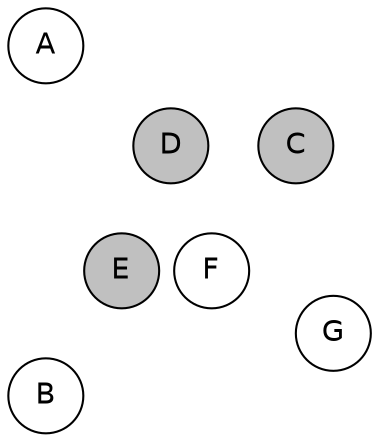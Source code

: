 
graph {

layout = circo;
mindist = .1

node [shape = circle, fontname = Helvetica, margin = 0, style = filled]
edge [style=invis]

subgraph 1 {
	E -- F -- F# -- G -- G# -- A -- A# -- B -- C -- C# -- D -- D# -- E
}

C [fillcolor = gray];
C# [fillcolor = white];
D [fillcolor = gray];
D# [fillcolor = gray];
E [fillcolor = gray];
F [fillcolor = white];
F# [fillcolor = gray];
G [fillcolor = white];
G# [fillcolor = gray];
A [fillcolor = white];
A# [fillcolor = cadetblue1];
B [fillcolor = white];
}
